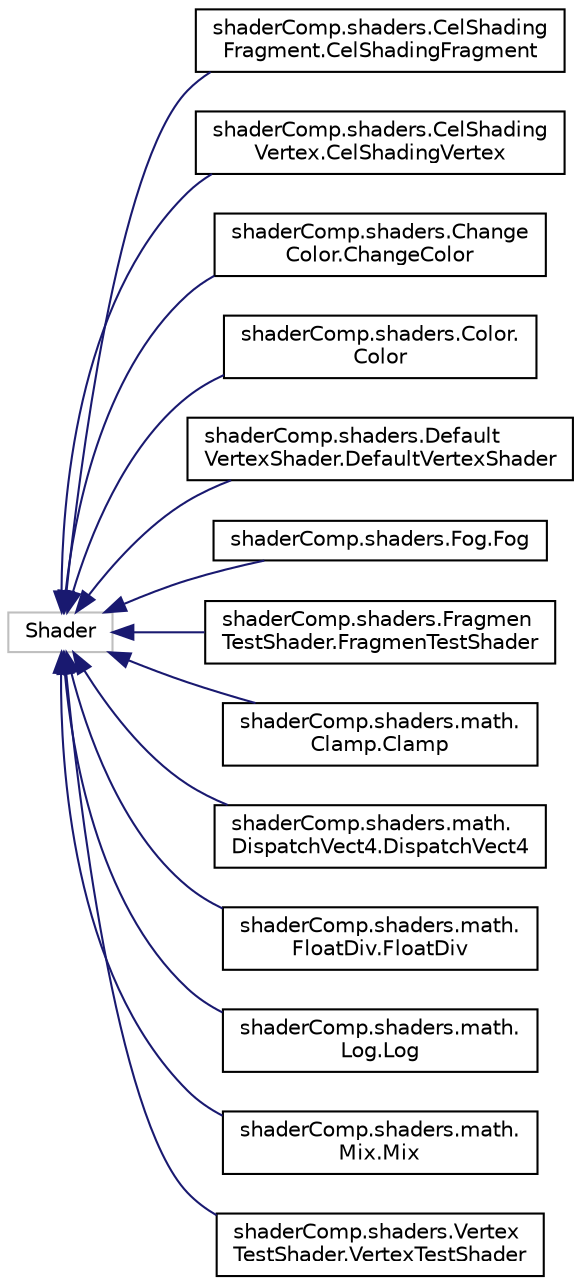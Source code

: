 digraph "Graphical Class Hierarchy"
{
  edge [fontname="Helvetica",fontsize="10",labelfontname="Helvetica",labelfontsize="10"];
  node [fontname="Helvetica",fontsize="10",shape=record];
  rankdir="LR";
  Node1 [label="Shader",height=0.2,width=0.4,color="grey75", fillcolor="white", style="filled"];
  Node1 -> Node2 [dir="back",color="midnightblue",fontsize="10",style="solid",fontname="Helvetica"];
  Node2 [label="shaderComp.shaders.CelShading\lFragment.CelShadingFragment",height=0.2,width=0.4,color="black", fillcolor="white", style="filled",URL="$classshader_comp_1_1shaders_1_1_cel_shading_fragment_1_1_cel_shading_fragment.html",tooltip="This shader is the fragment part of the celshading. "];
  Node1 -> Node3 [dir="back",color="midnightblue",fontsize="10",style="solid",fontname="Helvetica"];
  Node3 [label="shaderComp.shaders.CelShading\lVertex.CelShadingVertex",height=0.2,width=0.4,color="black", fillcolor="white", style="filled",URL="$classshader_comp_1_1shaders_1_1_cel_shading_vertex_1_1_cel_shading_vertex.html",tooltip="This shader is the vertex part of the celshading. "];
  Node1 -> Node4 [dir="back",color="midnightblue",fontsize="10",style="solid",fontname="Helvetica"];
  Node4 [label="shaderComp.shaders.Change\lColor.ChangeColor",height=0.2,width=0.4,color="black", fillcolor="white", style="filled",URL="$classshader_comp_1_1shaders_1_1_change_color_1_1_change_color.html",tooltip="This shader can be used to mix an input color and a predefined second color. "];
  Node1 -> Node5 [dir="back",color="midnightblue",fontsize="10",style="solid",fontname="Helvetica"];
  Node5 [label="shaderComp.shaders.Color.\lColor",height=0.2,width=0.4,color="black", fillcolor="white", style="filled",URL="$classshader_comp_1_1shaders_1_1_color_1_1_color.html",tooltip="This shader can be used to create a new color. "];
  Node1 -> Node6 [dir="back",color="midnightblue",fontsize="10",style="solid",fontname="Helvetica"];
  Node6 [label="shaderComp.shaders.Default\lVertexShader.DefaultVertexShader",height=0.2,width=0.4,color="black", fillcolor="white", style="filled",URL="$classshader_comp_1_1shaders_1_1_default_vertex_shader_1_1_default_vertex_shader.html",tooltip="This shader will transform the absolute coordinates in eye-view coordinates. "];
  Node1 -> Node7 [dir="back",color="midnightblue",fontsize="10",style="solid",fontname="Helvetica"];
  Node7 [label="shaderComp.shaders.Fog.Fog",height=0.2,width=0.4,color="black", fillcolor="white", style="filled",URL="$classshader_comp_1_1shaders_1_1_fog_1_1_fog.html",tooltip="This shader will create a fog on the scene. "];
  Node1 -> Node8 [dir="back",color="midnightblue",fontsize="10",style="solid",fontname="Helvetica"];
  Node8 [label="shaderComp.shaders.Fragmen\lTestShader.FragmenTestShader",height=0.2,width=0.4,color="black", fillcolor="white", style="filled",URL="$classshader_comp_1_1shaders_1_1_fragmen_test_shader_1_1_fragmen_test_shader.html",tooltip="This shader is a test of opacity. "];
  Node1 -> Node9 [dir="back",color="midnightblue",fontsize="10",style="solid",fontname="Helvetica"];
  Node9 [label="shaderComp.shaders.math.\lClamp.Clamp",height=0.2,width=0.4,color="black", fillcolor="white", style="filled",URL="$classshader_comp_1_1shaders_1_1math_1_1_clamp_1_1_clamp.html",tooltip="This shader can be used to limit a value with a maximum and a minimum. "];
  Node1 -> Node10 [dir="back",color="midnightblue",fontsize="10",style="solid",fontname="Helvetica"];
  Node10 [label="shaderComp.shaders.math.\lDispatchVect4.DispatchVect4",height=0.2,width=0.4,color="black", fillcolor="white", style="filled",URL="$classshader_comp_1_1shaders_1_1math_1_1_dispatch_vect4_1_1_dispatch_vect4.html",tooltip="This shader can be used to get the component of a vector. "];
  Node1 -> Node11 [dir="back",color="midnightblue",fontsize="10",style="solid",fontname="Helvetica"];
  Node11 [label="shaderComp.shaders.math.\lFloatDiv.FloatDiv",height=0.2,width=0.4,color="black", fillcolor="white", style="filled",URL="$classshader_comp_1_1shaders_1_1math_1_1_float_div_1_1_float_div.html",tooltip="This shader can be used to divide an input ba another. "];
  Node1 -> Node12 [dir="back",color="midnightblue",fontsize="10",style="solid",fontname="Helvetica"];
  Node12 [label="shaderComp.shaders.math.\lLog.Log",height=0.2,width=0.4,color="black", fillcolor="white", style="filled",URL="$classshader_comp_1_1shaders_1_1math_1_1_log_1_1_log.html",tooltip="This shader can be used to compute the log of a value. "];
  Node1 -> Node13 [dir="back",color="midnightblue",fontsize="10",style="solid",fontname="Helvetica"];
  Node13 [label="shaderComp.shaders.math.\lMix.Mix",height=0.2,width=0.4,color="black", fillcolor="white", style="filled",URL="$classshader_comp_1_1shaders_1_1math_1_1_mix_1_1_mix.html",tooltip="This shader can be used to mix two vectors of type float4 within a given factor. "];
  Node1 -> Node14 [dir="back",color="midnightblue",fontsize="10",style="solid",fontname="Helvetica"];
  Node14 [label="shaderComp.shaders.Vertex\lTestShader.VertexTestShader",height=0.2,width=0.4,color="black", fillcolor="white", style="filled",URL="$classshader_comp_1_1shaders_1_1_vertex_test_shader_1_1_vertex_test_shader.html",tooltip="This shader is a test of opacity. "];
}
